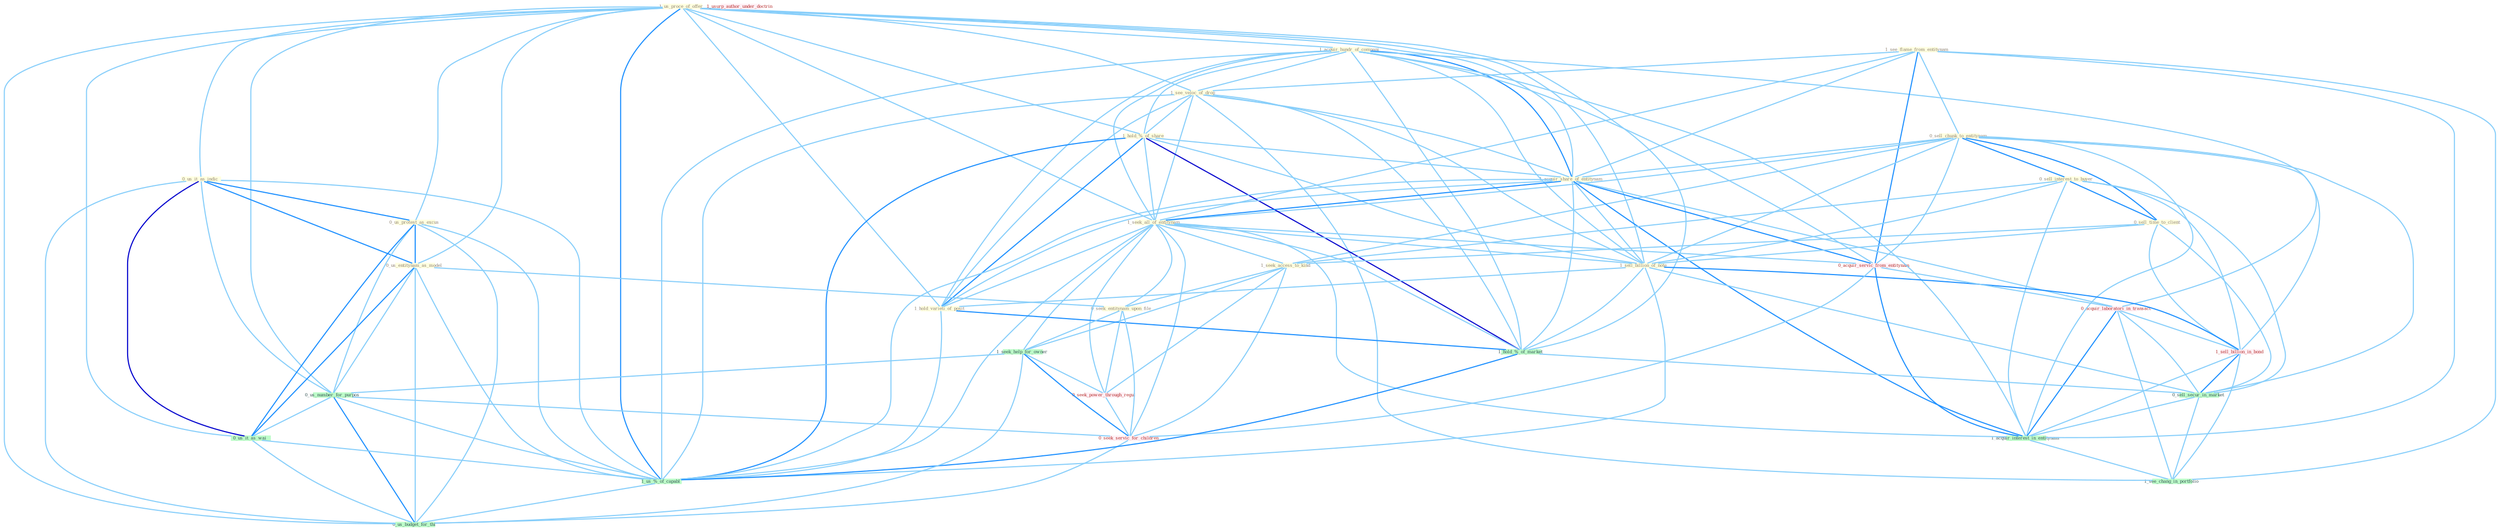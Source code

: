 Graph G{ 
    node
    [shape=polygon,style=filled,width=.5,height=.06,color="#BDFCC9",fixedsize=true,fontsize=4,
    fontcolor="#2f4f4f"];
    {node
    [color="#ffffe0", fontcolor="#8b7d6b"] "1_us_proce_of_offer " "0_us_it_as_indic " "0_us_protest_as_excus " "1_acquir_hundr_of_compani " "1_see_flame_from_entitynam " "0_sell_chunk_to_entitynam " "1_see_veloc_of_drop " "1_hold_%_of_share " "1_acquir_share_of_entitynam " "0_sell_interest_to_buyer " "0_sell_time_to_client " "1_seek_all_of_entitynam " "1_seek_access_to_kind " "1_sell_billion_of_note " "0_us_entitynam_as_model " "1_hold_varieti_of_posit " "0_seek_entitynam_upon_file "}
{node [color="#fff0f5", fontcolor="#b22222"] "0_acquir_servic_from_entitynam " "0_seek_power_through_regul " "0_acquir_laboratori_in_transact " "1_sell_billion_in_bond " "1_usurp_author_under_doctrin " "0_seek_servic_for_children "}
edge [color="#B0E2FF"];

	"1_us_proce_of_offer " -- "0_us_it_as_indic " [w="1", color="#87cefa" ];
	"1_us_proce_of_offer " -- "0_us_protest_as_excus " [w="1", color="#87cefa" ];
	"1_us_proce_of_offer " -- "1_acquir_hundr_of_compani " [w="1", color="#87cefa" ];
	"1_us_proce_of_offer " -- "1_see_veloc_of_drop " [w="1", color="#87cefa" ];
	"1_us_proce_of_offer " -- "1_hold_%_of_share " [w="1", color="#87cefa" ];
	"1_us_proce_of_offer " -- "1_acquir_share_of_entitynam " [w="1", color="#87cefa" ];
	"1_us_proce_of_offer " -- "1_seek_all_of_entitynam " [w="1", color="#87cefa" ];
	"1_us_proce_of_offer " -- "1_sell_billion_of_note " [w="1", color="#87cefa" ];
	"1_us_proce_of_offer " -- "0_us_entitynam_as_model " [w="1", color="#87cefa" ];
	"1_us_proce_of_offer " -- "1_hold_varieti_of_posit " [w="1", color="#87cefa" ];
	"1_us_proce_of_offer " -- "1_hold_%_of_market " [w="1", color="#87cefa" ];
	"1_us_proce_of_offer " -- "0_us_number_for_purpos " [w="1", color="#87cefa" ];
	"1_us_proce_of_offer " -- "0_us_it_as_wai " [w="1", color="#87cefa" ];
	"1_us_proce_of_offer " -- "1_us_%_of_capabl " [w="2", color="#1e90ff" , len=0.8];
	"1_us_proce_of_offer " -- "0_us_budget_for_thi " [w="1", color="#87cefa" ];
	"0_us_it_as_indic " -- "0_us_protest_as_excus " [w="2", color="#1e90ff" , len=0.8];
	"0_us_it_as_indic " -- "0_us_entitynam_as_model " [w="2", color="#1e90ff" , len=0.8];
	"0_us_it_as_indic " -- "0_us_number_for_purpos " [w="1", color="#87cefa" ];
	"0_us_it_as_indic " -- "0_us_it_as_wai " [w="3", color="#0000cd" , len=0.6];
	"0_us_it_as_indic " -- "1_us_%_of_capabl " [w="1", color="#87cefa" ];
	"0_us_it_as_indic " -- "0_us_budget_for_thi " [w="1", color="#87cefa" ];
	"0_us_protest_as_excus " -- "0_us_entitynam_as_model " [w="2", color="#1e90ff" , len=0.8];
	"0_us_protest_as_excus " -- "0_us_number_for_purpos " [w="1", color="#87cefa" ];
	"0_us_protest_as_excus " -- "0_us_it_as_wai " [w="2", color="#1e90ff" , len=0.8];
	"0_us_protest_as_excus " -- "1_us_%_of_capabl " [w="1", color="#87cefa" ];
	"0_us_protest_as_excus " -- "0_us_budget_for_thi " [w="1", color="#87cefa" ];
	"1_acquir_hundr_of_compani " -- "1_see_veloc_of_drop " [w="1", color="#87cefa" ];
	"1_acquir_hundr_of_compani " -- "1_hold_%_of_share " [w="1", color="#87cefa" ];
	"1_acquir_hundr_of_compani " -- "1_acquir_share_of_entitynam " [w="2", color="#1e90ff" , len=0.8];
	"1_acquir_hundr_of_compani " -- "1_seek_all_of_entitynam " [w="1", color="#87cefa" ];
	"1_acquir_hundr_of_compani " -- "1_sell_billion_of_note " [w="1", color="#87cefa" ];
	"1_acquir_hundr_of_compani " -- "1_hold_varieti_of_posit " [w="1", color="#87cefa" ];
	"1_acquir_hundr_of_compani " -- "0_acquir_servic_from_entitynam " [w="1", color="#87cefa" ];
	"1_acquir_hundr_of_compani " -- "1_hold_%_of_market " [w="1", color="#87cefa" ];
	"1_acquir_hundr_of_compani " -- "0_acquir_laboratori_in_transact " [w="1", color="#87cefa" ];
	"1_acquir_hundr_of_compani " -- "1_us_%_of_capabl " [w="1", color="#87cefa" ];
	"1_acquir_hundr_of_compani " -- "1_acquir_interest_in_entitynam " [w="1", color="#87cefa" ];
	"1_see_flame_from_entitynam " -- "0_sell_chunk_to_entitynam " [w="1", color="#87cefa" ];
	"1_see_flame_from_entitynam " -- "1_see_veloc_of_drop " [w="1", color="#87cefa" ];
	"1_see_flame_from_entitynam " -- "1_acquir_share_of_entitynam " [w="1", color="#87cefa" ];
	"1_see_flame_from_entitynam " -- "1_seek_all_of_entitynam " [w="1", color="#87cefa" ];
	"1_see_flame_from_entitynam " -- "0_acquir_servic_from_entitynam " [w="2", color="#1e90ff" , len=0.8];
	"1_see_flame_from_entitynam " -- "1_acquir_interest_in_entitynam " [w="1", color="#87cefa" ];
	"1_see_flame_from_entitynam " -- "1_see_chang_in_portfolio " [w="1", color="#87cefa" ];
	"0_sell_chunk_to_entitynam " -- "1_acquir_share_of_entitynam " [w="1", color="#87cefa" ];
	"0_sell_chunk_to_entitynam " -- "0_sell_interest_to_buyer " [w="2", color="#1e90ff" , len=0.8];
	"0_sell_chunk_to_entitynam " -- "0_sell_time_to_client " [w="2", color="#1e90ff" , len=0.8];
	"0_sell_chunk_to_entitynam " -- "1_seek_all_of_entitynam " [w="1", color="#87cefa" ];
	"0_sell_chunk_to_entitynam " -- "1_seek_access_to_kind " [w="1", color="#87cefa" ];
	"0_sell_chunk_to_entitynam " -- "1_sell_billion_of_note " [w="1", color="#87cefa" ];
	"0_sell_chunk_to_entitynam " -- "0_acquir_servic_from_entitynam " [w="1", color="#87cefa" ];
	"0_sell_chunk_to_entitynam " -- "1_sell_billion_in_bond " [w="1", color="#87cefa" ];
	"0_sell_chunk_to_entitynam " -- "0_sell_secur_in_market " [w="1", color="#87cefa" ];
	"0_sell_chunk_to_entitynam " -- "1_acquir_interest_in_entitynam " [w="1", color="#87cefa" ];
	"1_see_veloc_of_drop " -- "1_hold_%_of_share " [w="1", color="#87cefa" ];
	"1_see_veloc_of_drop " -- "1_acquir_share_of_entitynam " [w="1", color="#87cefa" ];
	"1_see_veloc_of_drop " -- "1_seek_all_of_entitynam " [w="1", color="#87cefa" ];
	"1_see_veloc_of_drop " -- "1_sell_billion_of_note " [w="1", color="#87cefa" ];
	"1_see_veloc_of_drop " -- "1_hold_varieti_of_posit " [w="1", color="#87cefa" ];
	"1_see_veloc_of_drop " -- "1_hold_%_of_market " [w="1", color="#87cefa" ];
	"1_see_veloc_of_drop " -- "1_us_%_of_capabl " [w="1", color="#87cefa" ];
	"1_see_veloc_of_drop " -- "1_see_chang_in_portfolio " [w="1", color="#87cefa" ];
	"1_hold_%_of_share " -- "1_acquir_share_of_entitynam " [w="1", color="#87cefa" ];
	"1_hold_%_of_share " -- "1_seek_all_of_entitynam " [w="1", color="#87cefa" ];
	"1_hold_%_of_share " -- "1_sell_billion_of_note " [w="1", color="#87cefa" ];
	"1_hold_%_of_share " -- "1_hold_varieti_of_posit " [w="2", color="#1e90ff" , len=0.8];
	"1_hold_%_of_share " -- "1_hold_%_of_market " [w="3", color="#0000cd" , len=0.6];
	"1_hold_%_of_share " -- "1_us_%_of_capabl " [w="2", color="#1e90ff" , len=0.8];
	"1_acquir_share_of_entitynam " -- "1_seek_all_of_entitynam " [w="2", color="#1e90ff" , len=0.8];
	"1_acquir_share_of_entitynam " -- "1_sell_billion_of_note " [w="1", color="#87cefa" ];
	"1_acquir_share_of_entitynam " -- "1_hold_varieti_of_posit " [w="1", color="#87cefa" ];
	"1_acquir_share_of_entitynam " -- "0_acquir_servic_from_entitynam " [w="2", color="#1e90ff" , len=0.8];
	"1_acquir_share_of_entitynam " -- "1_hold_%_of_market " [w="1", color="#87cefa" ];
	"1_acquir_share_of_entitynam " -- "0_acquir_laboratori_in_transact " [w="1", color="#87cefa" ];
	"1_acquir_share_of_entitynam " -- "1_us_%_of_capabl " [w="1", color="#87cefa" ];
	"1_acquir_share_of_entitynam " -- "1_acquir_interest_in_entitynam " [w="2", color="#1e90ff" , len=0.8];
	"0_sell_interest_to_buyer " -- "0_sell_time_to_client " [w="2", color="#1e90ff" , len=0.8];
	"0_sell_interest_to_buyer " -- "1_seek_access_to_kind " [w="1", color="#87cefa" ];
	"0_sell_interest_to_buyer " -- "1_sell_billion_of_note " [w="1", color="#87cefa" ];
	"0_sell_interest_to_buyer " -- "1_sell_billion_in_bond " [w="1", color="#87cefa" ];
	"0_sell_interest_to_buyer " -- "0_sell_secur_in_market " [w="1", color="#87cefa" ];
	"0_sell_interest_to_buyer " -- "1_acquir_interest_in_entitynam " [w="1", color="#87cefa" ];
	"0_sell_time_to_client " -- "1_seek_access_to_kind " [w="1", color="#87cefa" ];
	"0_sell_time_to_client " -- "1_sell_billion_of_note " [w="1", color="#87cefa" ];
	"0_sell_time_to_client " -- "1_sell_billion_in_bond " [w="1", color="#87cefa" ];
	"0_sell_time_to_client " -- "0_sell_secur_in_market " [w="1", color="#87cefa" ];
	"1_seek_all_of_entitynam " -- "1_seek_access_to_kind " [w="1", color="#87cefa" ];
	"1_seek_all_of_entitynam " -- "1_sell_billion_of_note " [w="1", color="#87cefa" ];
	"1_seek_all_of_entitynam " -- "1_hold_varieti_of_posit " [w="1", color="#87cefa" ];
	"1_seek_all_of_entitynam " -- "0_seek_entitynam_upon_file " [w="1", color="#87cefa" ];
	"1_seek_all_of_entitynam " -- "1_seek_help_for_owner " [w="1", color="#87cefa" ];
	"1_seek_all_of_entitynam " -- "0_acquir_servic_from_entitynam " [w="1", color="#87cefa" ];
	"1_seek_all_of_entitynam " -- "1_hold_%_of_market " [w="1", color="#87cefa" ];
	"1_seek_all_of_entitynam " -- "0_seek_power_through_regul " [w="1", color="#87cefa" ];
	"1_seek_all_of_entitynam " -- "1_us_%_of_capabl " [w="1", color="#87cefa" ];
	"1_seek_all_of_entitynam " -- "1_acquir_interest_in_entitynam " [w="1", color="#87cefa" ];
	"1_seek_all_of_entitynam " -- "0_seek_servic_for_children " [w="1", color="#87cefa" ];
	"1_seek_access_to_kind " -- "0_seek_entitynam_upon_file " [w="1", color="#87cefa" ];
	"1_seek_access_to_kind " -- "1_seek_help_for_owner " [w="1", color="#87cefa" ];
	"1_seek_access_to_kind " -- "0_seek_power_through_regul " [w="1", color="#87cefa" ];
	"1_seek_access_to_kind " -- "0_seek_servic_for_children " [w="1", color="#87cefa" ];
	"1_sell_billion_of_note " -- "1_hold_varieti_of_posit " [w="1", color="#87cefa" ];
	"1_sell_billion_of_note " -- "1_hold_%_of_market " [w="1", color="#87cefa" ];
	"1_sell_billion_of_note " -- "1_sell_billion_in_bond " [w="2", color="#1e90ff" , len=0.8];
	"1_sell_billion_of_note " -- "1_us_%_of_capabl " [w="1", color="#87cefa" ];
	"1_sell_billion_of_note " -- "0_sell_secur_in_market " [w="1", color="#87cefa" ];
	"0_us_entitynam_as_model " -- "0_seek_entitynam_upon_file " [w="1", color="#87cefa" ];
	"0_us_entitynam_as_model " -- "0_us_number_for_purpos " [w="1", color="#87cefa" ];
	"0_us_entitynam_as_model " -- "0_us_it_as_wai " [w="2", color="#1e90ff" , len=0.8];
	"0_us_entitynam_as_model " -- "1_us_%_of_capabl " [w="1", color="#87cefa" ];
	"0_us_entitynam_as_model " -- "0_us_budget_for_thi " [w="1", color="#87cefa" ];
	"1_hold_varieti_of_posit " -- "1_hold_%_of_market " [w="2", color="#1e90ff" , len=0.8];
	"1_hold_varieti_of_posit " -- "1_us_%_of_capabl " [w="1", color="#87cefa" ];
	"0_seek_entitynam_upon_file " -- "1_seek_help_for_owner " [w="1", color="#87cefa" ];
	"0_seek_entitynam_upon_file " -- "0_seek_power_through_regul " [w="1", color="#87cefa" ];
	"0_seek_entitynam_upon_file " -- "0_seek_servic_for_children " [w="1", color="#87cefa" ];
	"1_seek_help_for_owner " -- "0_seek_power_through_regul " [w="1", color="#87cefa" ];
	"1_seek_help_for_owner " -- "0_us_number_for_purpos " [w="1", color="#87cefa" ];
	"1_seek_help_for_owner " -- "0_seek_servic_for_children " [w="2", color="#1e90ff" , len=0.8];
	"1_seek_help_for_owner " -- "0_us_budget_for_thi " [w="1", color="#87cefa" ];
	"0_acquir_servic_from_entitynam " -- "0_acquir_laboratori_in_transact " [w="1", color="#87cefa" ];
	"0_acquir_servic_from_entitynam " -- "1_acquir_interest_in_entitynam " [w="2", color="#1e90ff" , len=0.8];
	"0_acquir_servic_from_entitynam " -- "0_seek_servic_for_children " [w="1", color="#87cefa" ];
	"1_hold_%_of_market " -- "1_us_%_of_capabl " [w="2", color="#1e90ff" , len=0.8];
	"1_hold_%_of_market " -- "0_sell_secur_in_market " [w="1", color="#87cefa" ];
	"0_seek_power_through_regul " -- "0_seek_servic_for_children " [w="1", color="#87cefa" ];
	"0_us_number_for_purpos " -- "0_us_it_as_wai " [w="1", color="#87cefa" ];
	"0_us_number_for_purpos " -- "1_us_%_of_capabl " [w="1", color="#87cefa" ];
	"0_us_number_for_purpos " -- "0_seek_servic_for_children " [w="1", color="#87cefa" ];
	"0_us_number_for_purpos " -- "0_us_budget_for_thi " [w="2", color="#1e90ff" , len=0.8];
	"0_acquir_laboratori_in_transact " -- "1_sell_billion_in_bond " [w="1", color="#87cefa" ];
	"0_acquir_laboratori_in_transact " -- "0_sell_secur_in_market " [w="1", color="#87cefa" ];
	"0_acquir_laboratori_in_transact " -- "1_acquir_interest_in_entitynam " [w="2", color="#1e90ff" , len=0.8];
	"0_acquir_laboratori_in_transact " -- "1_see_chang_in_portfolio " [w="1", color="#87cefa" ];
	"1_sell_billion_in_bond " -- "0_sell_secur_in_market " [w="2", color="#1e90ff" , len=0.8];
	"1_sell_billion_in_bond " -- "1_acquir_interest_in_entitynam " [w="1", color="#87cefa" ];
	"1_sell_billion_in_bond " -- "1_see_chang_in_portfolio " [w="1", color="#87cefa" ];
	"0_us_it_as_wai " -- "1_us_%_of_capabl " [w="1", color="#87cefa" ];
	"0_us_it_as_wai " -- "0_us_budget_for_thi " [w="1", color="#87cefa" ];
	"1_us_%_of_capabl " -- "0_us_budget_for_thi " [w="1", color="#87cefa" ];
	"0_sell_secur_in_market " -- "1_acquir_interest_in_entitynam " [w="1", color="#87cefa" ];
	"0_sell_secur_in_market " -- "1_see_chang_in_portfolio " [w="1", color="#87cefa" ];
	"1_acquir_interest_in_entitynam " -- "1_see_chang_in_portfolio " [w="1", color="#87cefa" ];
	"0_seek_servic_for_children " -- "0_us_budget_for_thi " [w="1", color="#87cefa" ];
}